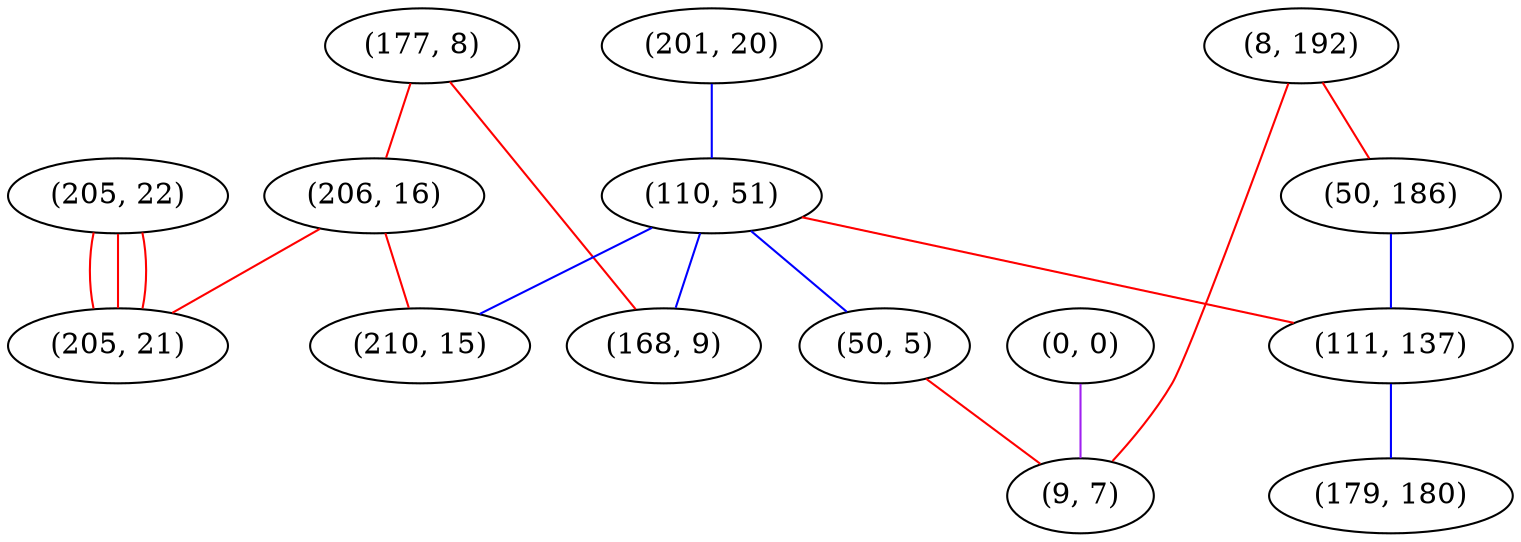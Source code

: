 graph "" {
"(205, 22)";
"(177, 8)";
"(0, 0)";
"(206, 16)";
"(201, 20)";
"(110, 51)";
"(50, 5)";
"(8, 192)";
"(50, 186)";
"(168, 9)";
"(210, 15)";
"(111, 137)";
"(179, 180)";
"(205, 21)";
"(9, 7)";
"(205, 22)" -- "(205, 21)"  [color=red, key=0, weight=1];
"(205, 22)" -- "(205, 21)"  [color=red, key=1, weight=1];
"(205, 22)" -- "(205, 21)"  [color=red, key=2, weight=1];
"(177, 8)" -- "(168, 9)"  [color=red, key=0, weight=1];
"(177, 8)" -- "(206, 16)"  [color=red, key=0, weight=1];
"(0, 0)" -- "(9, 7)"  [color=purple, key=0, weight=4];
"(206, 16)" -- "(210, 15)"  [color=red, key=0, weight=1];
"(206, 16)" -- "(205, 21)"  [color=red, key=0, weight=1];
"(201, 20)" -- "(110, 51)"  [color=blue, key=0, weight=3];
"(110, 51)" -- "(168, 9)"  [color=blue, key=0, weight=3];
"(110, 51)" -- "(210, 15)"  [color=blue, key=0, weight=3];
"(110, 51)" -- "(50, 5)"  [color=blue, key=0, weight=3];
"(110, 51)" -- "(111, 137)"  [color=red, key=0, weight=1];
"(50, 5)" -- "(9, 7)"  [color=red, key=0, weight=1];
"(8, 192)" -- "(50, 186)"  [color=red, key=0, weight=1];
"(8, 192)" -- "(9, 7)"  [color=red, key=0, weight=1];
"(50, 186)" -- "(111, 137)"  [color=blue, key=0, weight=3];
"(111, 137)" -- "(179, 180)"  [color=blue, key=0, weight=3];
}
